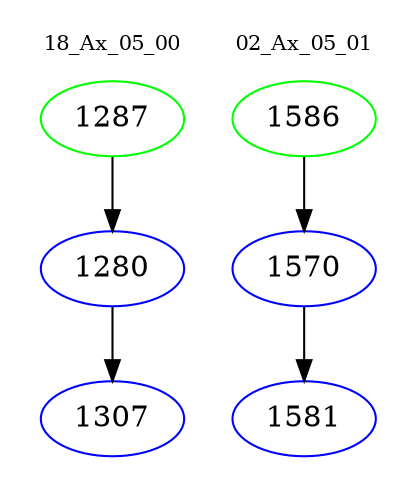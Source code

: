 digraph{
subgraph cluster_0 {
color = white
label = "18_Ax_05_00";
fontsize=10;
T0_1287 [label="1287", color="green"]
T0_1287 -> T0_1280 [color="black"]
T0_1280 [label="1280", color="blue"]
T0_1280 -> T0_1307 [color="black"]
T0_1307 [label="1307", color="blue"]
}
subgraph cluster_1 {
color = white
label = "02_Ax_05_01";
fontsize=10;
T1_1586 [label="1586", color="green"]
T1_1586 -> T1_1570 [color="black"]
T1_1570 [label="1570", color="blue"]
T1_1570 -> T1_1581 [color="black"]
T1_1581 [label="1581", color="blue"]
}
}

